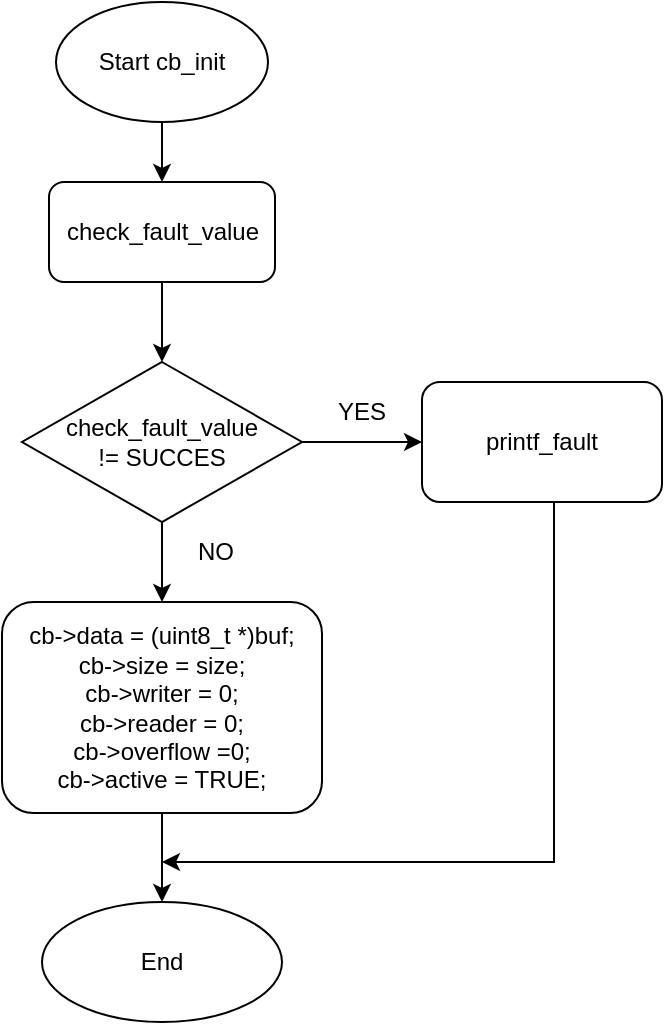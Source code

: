 <mxfile version="22.1.17" type="github">
  <diagram name="Trang-1" id="vqjIupOKcfpHjEde7ouQ">
    <mxGraphModel dx="1257" dy="620" grid="1" gridSize="10" guides="1" tooltips="1" connect="1" arrows="1" fold="1" page="1" pageScale="1" pageWidth="827" pageHeight="1169" math="0" shadow="0">
      <root>
        <mxCell id="0" />
        <mxCell id="1" parent="0" />
        <mxCell id="z88DzLYju7Mdb2GUH0oX-5" style="edgeStyle=orthogonalEdgeStyle;rounded=0;orthogonalLoop=1;jettySize=auto;html=1;entryX=0.5;entryY=0;entryDx=0;entryDy=0;" edge="1" parent="1" source="z88DzLYju7Mdb2GUH0oX-2" target="z88DzLYju7Mdb2GUH0oX-4">
          <mxGeometry relative="1" as="geometry" />
        </mxCell>
        <mxCell id="z88DzLYju7Mdb2GUH0oX-2" value="Start cb_init" style="ellipse;whiteSpace=wrap;html=1;" vertex="1" parent="1">
          <mxGeometry x="347" y="220" width="106" height="60" as="geometry" />
        </mxCell>
        <mxCell id="z88DzLYju7Mdb2GUH0oX-11" style="edgeStyle=orthogonalEdgeStyle;rounded=0;orthogonalLoop=1;jettySize=auto;html=1;entryX=0.5;entryY=0;entryDx=0;entryDy=0;" edge="1" parent="1" source="z88DzLYju7Mdb2GUH0oX-4" target="z88DzLYju7Mdb2GUH0oX-7">
          <mxGeometry relative="1" as="geometry" />
        </mxCell>
        <mxCell id="z88DzLYju7Mdb2GUH0oX-4" value="check_fault_value" style="rounded=1;whiteSpace=wrap;html=1;" vertex="1" parent="1">
          <mxGeometry x="343.5" y="310" width="113" height="50" as="geometry" />
        </mxCell>
        <mxCell id="z88DzLYju7Mdb2GUH0oX-9" style="edgeStyle=orthogonalEdgeStyle;rounded=0;orthogonalLoop=1;jettySize=auto;html=1;" edge="1" parent="1" source="z88DzLYju7Mdb2GUH0oX-7" target="z88DzLYju7Mdb2GUH0oX-8">
          <mxGeometry relative="1" as="geometry" />
        </mxCell>
        <mxCell id="z88DzLYju7Mdb2GUH0oX-17" style="edgeStyle=orthogonalEdgeStyle;rounded=0;orthogonalLoop=1;jettySize=auto;html=1;entryX=0.5;entryY=0;entryDx=0;entryDy=0;" edge="1" parent="1" source="z88DzLYju7Mdb2GUH0oX-7" target="z88DzLYju7Mdb2GUH0oX-10">
          <mxGeometry relative="1" as="geometry" />
        </mxCell>
        <mxCell id="z88DzLYju7Mdb2GUH0oX-7" value="check_fault_value&lt;br&gt;!= SUCCES" style="rhombus;whiteSpace=wrap;html=1;" vertex="1" parent="1">
          <mxGeometry x="330" y="400" width="140" height="80" as="geometry" />
        </mxCell>
        <mxCell id="z88DzLYju7Mdb2GUH0oX-20" style="edgeStyle=orthogonalEdgeStyle;rounded=0;orthogonalLoop=1;jettySize=auto;html=1;" edge="1" parent="1">
          <mxGeometry relative="1" as="geometry">
            <mxPoint x="400" y="650" as="targetPoint" />
            <mxPoint x="594.5" y="470" as="sourcePoint" />
            <Array as="points">
              <mxPoint x="596" y="470" />
              <mxPoint x="596" y="650" />
            </Array>
          </mxGeometry>
        </mxCell>
        <mxCell id="z88DzLYju7Mdb2GUH0oX-8" value="printf_fault" style="rounded=1;whiteSpace=wrap;html=1;" vertex="1" parent="1">
          <mxGeometry x="530" y="410" width="120" height="60" as="geometry" />
        </mxCell>
        <mxCell id="z88DzLYju7Mdb2GUH0oX-19" style="edgeStyle=orthogonalEdgeStyle;rounded=0;orthogonalLoop=1;jettySize=auto;html=1;entryX=0.5;entryY=0;entryDx=0;entryDy=0;" edge="1" parent="1" source="z88DzLYju7Mdb2GUH0oX-10" target="z88DzLYju7Mdb2GUH0oX-18">
          <mxGeometry relative="1" as="geometry" />
        </mxCell>
        <mxCell id="z88DzLYju7Mdb2GUH0oX-10" value="cb-&amp;gt;data = (uint8_t *)buf;&lt;br&gt;cb-&amp;gt;size = size;&lt;br&gt;cb-&amp;gt;writer = 0;&lt;br&gt;cb-&amp;gt;reader = 0;&lt;br&gt;cb-&amp;gt;overflow =0;&lt;br&gt;cb-&amp;gt;active = TRUE;" style="rounded=1;whiteSpace=wrap;html=1;" vertex="1" parent="1">
          <mxGeometry x="320" y="520" width="160" height="105.5" as="geometry" />
        </mxCell>
        <mxCell id="z88DzLYju7Mdb2GUH0oX-13" value="YES" style="text;html=1;strokeColor=none;fillColor=none;align=center;verticalAlign=middle;whiteSpace=wrap;rounded=0;" vertex="1" parent="1">
          <mxGeometry x="470" y="410" width="60" height="30" as="geometry" />
        </mxCell>
        <mxCell id="z88DzLYju7Mdb2GUH0oX-15" value="NO" style="text;html=1;strokeColor=none;fillColor=none;align=center;verticalAlign=middle;whiteSpace=wrap;rounded=0;" vertex="1" parent="1">
          <mxGeometry x="396.5" y="480" width="60" height="30" as="geometry" />
        </mxCell>
        <mxCell id="z88DzLYju7Mdb2GUH0oX-18" value="End" style="ellipse;whiteSpace=wrap;html=1;" vertex="1" parent="1">
          <mxGeometry x="340" y="670" width="120" height="60" as="geometry" />
        </mxCell>
      </root>
    </mxGraphModel>
  </diagram>
</mxfile>
